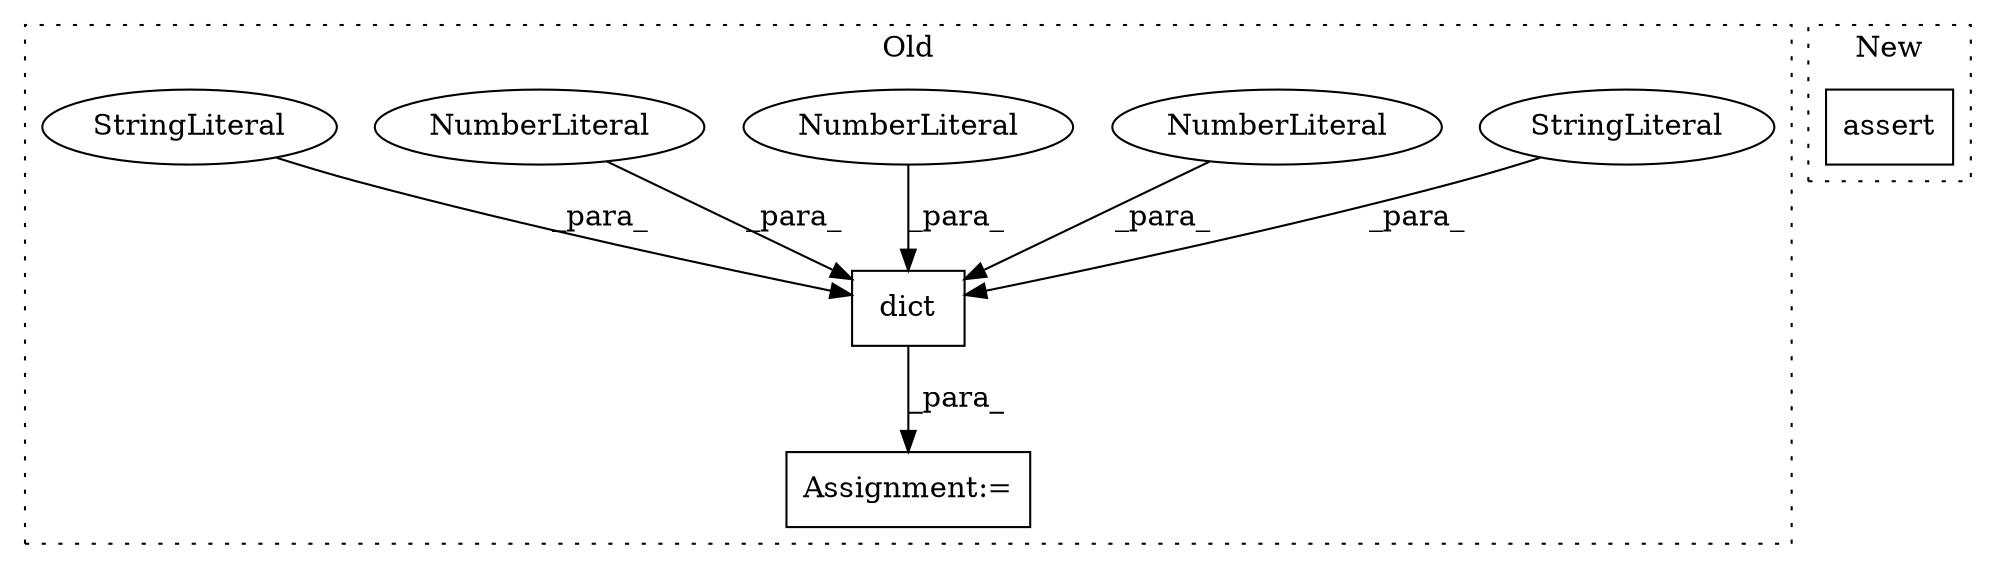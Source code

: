 digraph G {
subgraph cluster0 {
1 [label="dict" a="32" s="4728,5039" l="5,1" shape="box"];
3 [label="Assignment:=" a="7" s="4727" l="1" shape="box"];
4 [label="StringLiteral" a="45" s="4902" l="22" shape="ellipse"];
5 [label="NumberLiteral" a="34" s="4779" l="1" shape="ellipse"];
6 [label="NumberLiteral" a="34" s="4963" l="1" shape="ellipse"];
7 [label="NumberLiteral" a="34" s="4958" l="4" shape="ellipse"];
8 [label="StringLiteral" a="45" s="4925" l="21" shape="ellipse"];
label = "Old";
style="dotted";
}
subgraph cluster1 {
2 [label="assert" a="32" s="3985,4040" l="12,1" shape="box"];
label = "New";
style="dotted";
}
1 -> 3 [label="_para_"];
4 -> 1 [label="_para_"];
5 -> 1 [label="_para_"];
6 -> 1 [label="_para_"];
7 -> 1 [label="_para_"];
8 -> 1 [label="_para_"];
}